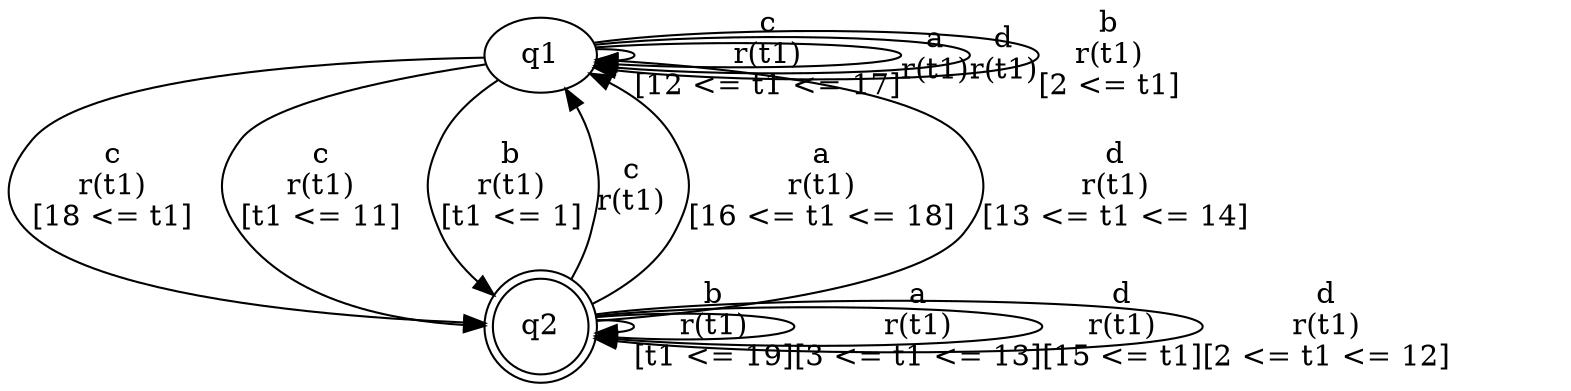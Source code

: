 digraph L {
	qq1[label=q1]
	qq2[label=q2 shape=doublecircle]
	qq1 -> qq2[label="c\nr(t1)\n[18 <= t1]"]
	qq2 -> qq2[label="b\nr(t1)\n[t1 <= 19]"]
	qq2 -> qq1[label="c\nr(t1)\n"]
	qq2 -> qq2[label="a\nr(t1)\n[3 <= t1 <= 13]"]
	qq2 -> qq2[label="d\nr(t1)\n[15 <= t1]"]
	qq2 -> qq1[label="a\nr(t1)\n[16 <= t1 <= 18]"]
	qq2 -> qq1[label="d\nr(t1)\n[13 <= t1 <= 14]"]
	qq2 -> qq2[label="d\nr(t1)\n[2 <= t1 <= 12]"]
	qq1 -> qq1[label="c\nr(t1)\n[12 <= t1 <= 17]"]
	qq1 -> qq2[label="c\nr(t1)\n[t1 <= 11]"]
	qq1 -> qq1[label="a\nr(t1)\n"]
	qq1 -> qq1[label="d\nr(t1)\n"]
	qq1 -> qq2[label="b\nr(t1)\n[t1 <= 1]"]
	qq1 -> qq1[label="b\nr(t1)\n[2 <= t1]"]
}
